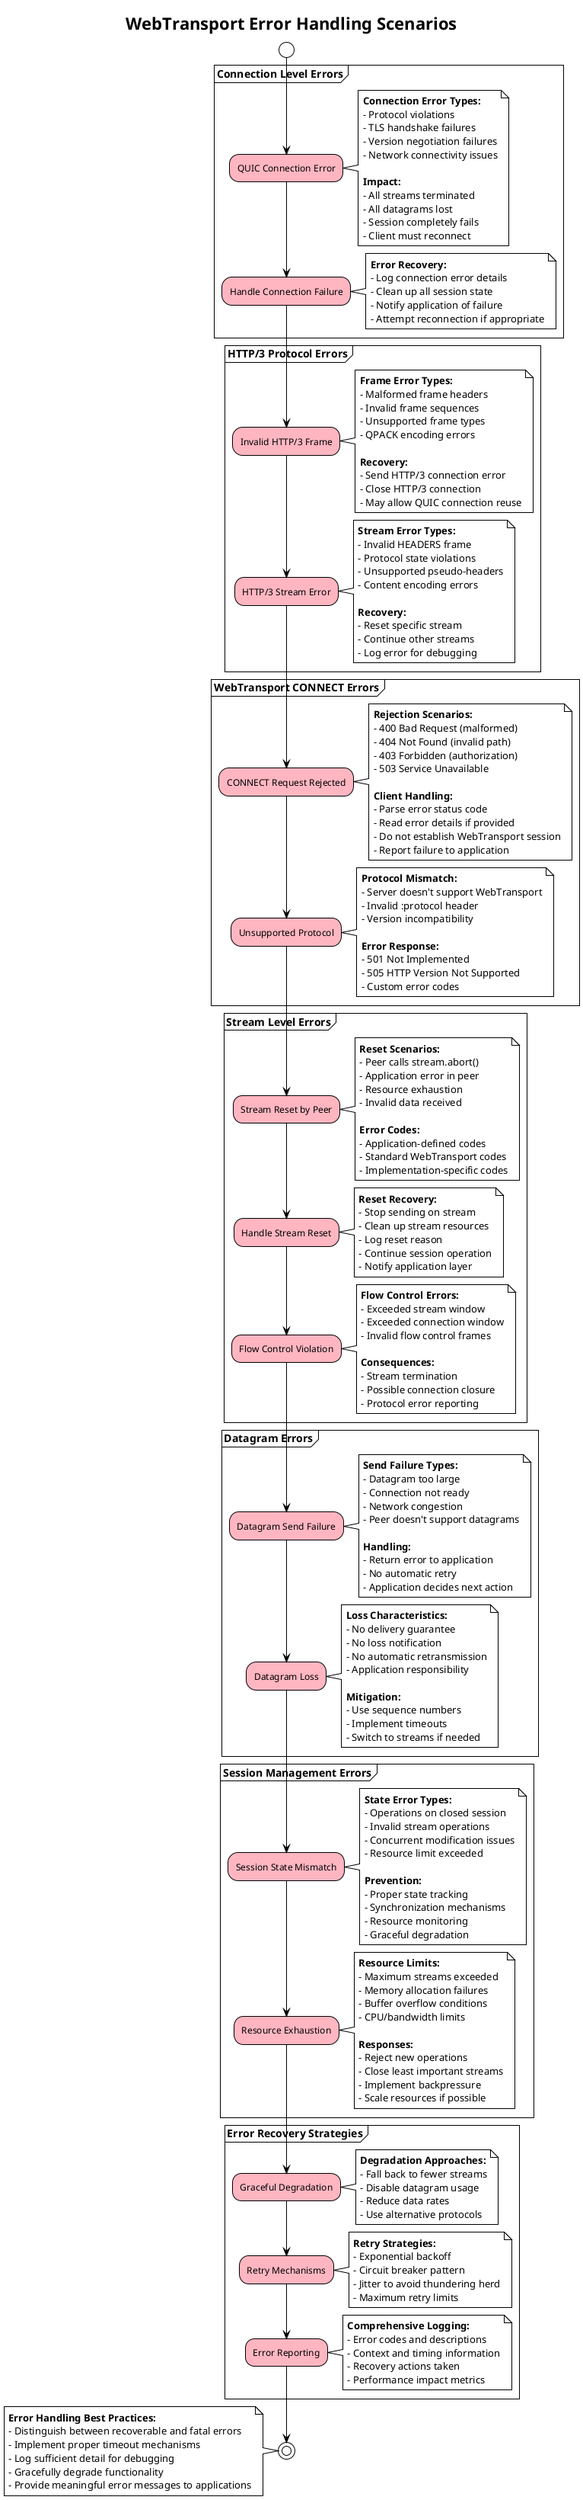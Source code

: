 @startuml
!theme plain
skinparam activity {
  BackgroundColor lightpink
  BorderColor black
  ArrowColor black
}

title WebTransport Error Handling Scenarios

start

partition "**Connection Level Errors**" {
  :QUIC Connection Error;
  note right
  **Connection Error Types:**
  - Protocol violations
  - TLS handshake failures
  - Version negotiation failures
  - Network connectivity issues
  
  **Impact:**
  - All streams terminated
  - All datagrams lost
  - Session completely fails
  - Client must reconnect
  end note
  
  :Handle Connection Failure;
  note right
  **Error Recovery:**
  - Log connection error details
  - Clean up all session state
  - Notify application of failure
  - Attempt reconnection if appropriate
  end note
}

partition "**HTTP/3 Protocol Errors**" {
  :Invalid HTTP/3 Frame;
  note right
  **Frame Error Types:**
  - Malformed frame headers
  - Invalid frame sequences
  - Unsupported frame types
  - QPACK encoding errors
  
  **Recovery:**
  - Send HTTP/3 connection error
  - Close HTTP/3 connection
  - May allow QUIC connection reuse
  end note
  
  :HTTP/3 Stream Error;
  note right
  **Stream Error Types:**
  - Invalid HEADERS frame
  - Protocol state violations
  - Unsupported pseudo-headers
  - Content encoding errors
  
  **Recovery:**
  - Reset specific stream
  - Continue other streams
  - Log error for debugging
  end note
}

partition "**WebTransport CONNECT Errors**" {
  :CONNECT Request Rejected;
  note right
  **Rejection Scenarios:**
  - 400 Bad Request (malformed)
  - 404 Not Found (invalid path)
  - 403 Forbidden (authorization)
  - 503 Service Unavailable
  
  **Client Handling:**
  - Parse error status code
  - Read error details if provided
  - Do not establish WebTransport session
  - Report failure to application
  end note
  
  :Unsupported Protocol;
  note right
  **Protocol Mismatch:**
  - Server doesn't support WebTransport
  - Invalid :protocol header
  - Version incompatibility
  
  **Error Response:**
  - 501 Not Implemented
  - 505 HTTP Version Not Supported
  - Custom error codes
  end note
}

partition "**Stream Level Errors**" {
  :Stream Reset by Peer;
  note right
  **Reset Scenarios:**
  - Peer calls stream.abort()
  - Application error in peer
  - Resource exhaustion
  - Invalid data received
  
  **Error Codes:**
  - Application-defined codes
  - Standard WebTransport codes
  - Implementation-specific codes
  end note
  
  :Handle Stream Reset;
  note right
  **Reset Recovery:**
  - Stop sending on stream
  - Clean up stream resources
  - Log reset reason
  - Continue session operation
  - Notify application layer
  end note
  
  :Flow Control Violation;
  note right
  **Flow Control Errors:**
  - Exceeded stream window
  - Exceeded connection window
  - Invalid flow control frames
  
  **Consequences:**
  - Stream termination
  - Possible connection closure
  - Protocol error reporting
  end note
}

partition "**Datagram Errors**" {
  :Datagram Send Failure;
  note right
  **Send Failure Types:**
  - Datagram too large
  - Connection not ready
  - Network congestion
  - Peer doesn't support datagrams
  
  **Handling:**
  - Return error to application
  - No automatic retry
  - Application decides next action
  end note
  
  :Datagram Loss;
  note right
  **Loss Characteristics:**
  - No delivery guarantee
  - No loss notification
  - No automatic retransmission
  - Application responsibility
  
  **Mitigation:**
  - Use sequence numbers
  - Implement timeouts
  - Switch to streams if needed
  end note
}

partition "**Session Management Errors**" {
  :Session State Mismatch;
  note right
  **State Error Types:**
  - Operations on closed session
  - Invalid stream operations
  - Concurrent modification issues
  - Resource limit exceeded
  
  **Prevention:**
  - Proper state tracking
  - Synchronization mechanisms
  - Resource monitoring
  - Graceful degradation
  end note
  
  :Resource Exhaustion;
  note right
  **Resource Limits:**
  - Maximum streams exceeded
  - Memory allocation failures
  - Buffer overflow conditions
  - CPU/bandwidth limits
  
  **Responses:**
  - Reject new operations
  - Close least important streams
  - Implement backpressure
  - Scale resources if possible
  end note
}

partition "**Error Recovery Strategies**" {
  :Graceful Degradation;
  note right
  **Degradation Approaches:**
  - Fall back to fewer streams
  - Disable datagram usage
  - Reduce data rates
  - Use alternative protocols
  end note
  
  :Retry Mechanisms;
  note right
  **Retry Strategies:**
  - Exponential backoff
  - Circuit breaker pattern
  - Jitter to avoid thundering herd
  - Maximum retry limits
  end note
  
  :Error Reporting;
  note right
  **Comprehensive Logging:**
  - Error codes and descriptions
  - Context and timing information
  - Recovery actions taken
  - Performance impact metrics
  end note
}

stop

note left
**Error Handling Best Practices:**
- Distinguish between recoverable and fatal errors
- Implement proper timeout mechanisms
- Log sufficient detail for debugging
- Gracefully degrade functionality
- Provide meaningful error messages to applications
end note

@enduml
